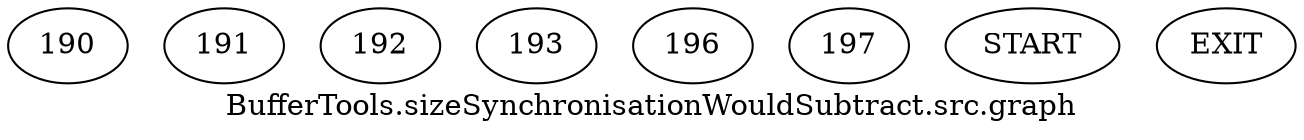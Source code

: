 /* --------------------------------------------------- */
/* Generated by Dr. Garbage Control Flow Graph Factory */
/* http://www.drgarbage.com                            */
/* Version: 4.5.0.201508311741                         */
/* Retrieved on: 2019-12-21 11:55:14.925               */
/* --------------------------------------------------- */
digraph "BufferTools.sizeSynchronisationWouldSubtract.src.graph" {
 graph [label="BufferTools.sizeSynchronisationWouldSubtract.src.graph"];
 2 [label="190" ]
 3 [label="191" ]
 4 [label="192" ]
 5 [label="193" ]
 6 [label="196" ]
 7 [label="197" ]
 8 [label="START" ]
 9 [label="EXIT" ]
 8  2
 2  3
 4  3
 5  3
 3  4
 4  5
 3  6
 6  7
 7  9
}
